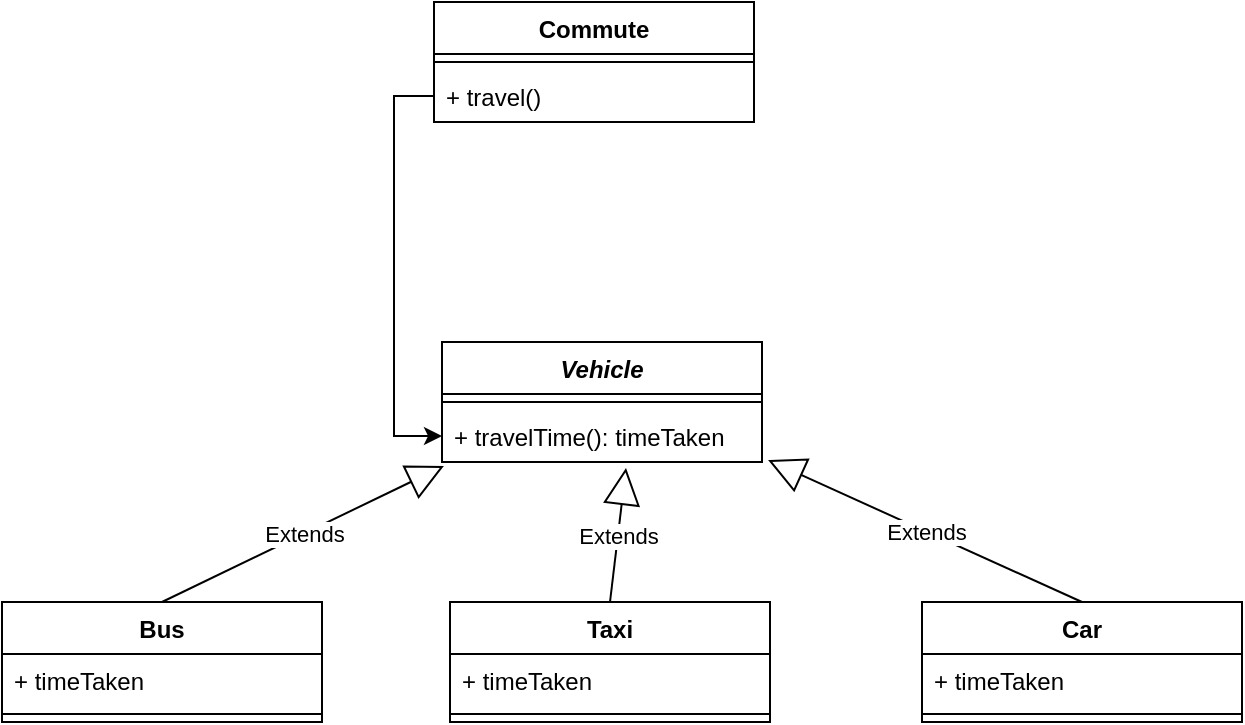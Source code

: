 <mxfile version="14.6.13" type="device"><diagram id="4Z4oEX5TiH6dujm_ldtj" name="Страница 1"><mxGraphModel dx="1086" dy="806" grid="1" gridSize="10" guides="1" tooltips="1" connect="1" arrows="1" fold="1" page="1" pageScale="1" pageWidth="827" pageHeight="1169" math="0" shadow="0"><root><mxCell id="0"/><mxCell id="1" parent="0"/><mxCell id="wRg15Sw-i_pBbp9gmiWo-25" value="Commute" style="swimlane;fontStyle=1;align=center;verticalAlign=top;childLayout=stackLayout;horizontal=1;startSize=26;horizontalStack=0;resizeParent=1;resizeParentMax=0;resizeLast=0;collapsible=1;marginBottom=0;" vertex="1" parent="1"><mxGeometry x="320" y="210" width="160" height="60" as="geometry"/></mxCell><mxCell id="wRg15Sw-i_pBbp9gmiWo-27" value="" style="line;strokeWidth=1;fillColor=none;align=left;verticalAlign=middle;spacingTop=-1;spacingLeft=3;spacingRight=3;rotatable=0;labelPosition=right;points=[];portConstraint=eastwest;" vertex="1" parent="wRg15Sw-i_pBbp9gmiWo-25"><mxGeometry y="26" width="160" height="8" as="geometry"/></mxCell><mxCell id="wRg15Sw-i_pBbp9gmiWo-28" value="+ travel()" style="text;strokeColor=none;fillColor=none;align=left;verticalAlign=top;spacingLeft=4;spacingRight=4;overflow=hidden;rotatable=0;points=[[0,0.5],[1,0.5]];portConstraint=eastwest;" vertex="1" parent="wRg15Sw-i_pBbp9gmiWo-25"><mxGeometry y="34" width="160" height="26" as="geometry"/></mxCell><mxCell id="wRg15Sw-i_pBbp9gmiWo-30" value="" style="group" vertex="1" connectable="0" parent="1"><mxGeometry x="104" y="380" width="620" height="190" as="geometry"/></mxCell><mxCell id="wRg15Sw-i_pBbp9gmiWo-7" value="Vehicle" style="swimlane;fontStyle=3;align=center;verticalAlign=top;childLayout=stackLayout;horizontal=1;startSize=26;horizontalStack=0;resizeParent=1;resizeParentMax=0;resizeLast=0;collapsible=1;marginBottom=0;" vertex="1" parent="wRg15Sw-i_pBbp9gmiWo-30"><mxGeometry x="220" width="160" height="60" as="geometry"/></mxCell><mxCell id="wRg15Sw-i_pBbp9gmiWo-29" value="" style="group" vertex="1" connectable="0" parent="wRg15Sw-i_pBbp9gmiWo-7"><mxGeometry y="26" width="160" height="34" as="geometry"/></mxCell><mxCell id="wRg15Sw-i_pBbp9gmiWo-9" value="" style="line;strokeWidth=1;fillColor=none;align=left;verticalAlign=middle;spacingTop=-1;spacingLeft=3;spacingRight=3;rotatable=0;labelPosition=right;points=[];portConstraint=eastwest;" vertex="1" parent="wRg15Sw-i_pBbp9gmiWo-29"><mxGeometry width="160" height="8" as="geometry"/></mxCell><mxCell id="wRg15Sw-i_pBbp9gmiWo-10" value="+ travelTime(): timeTaken" style="text;strokeColor=none;fillColor=none;align=left;verticalAlign=top;spacingLeft=4;spacingRight=4;overflow=hidden;rotatable=0;points=[[0,0.5],[1,0.5]];portConstraint=eastwest;" vertex="1" parent="wRg15Sw-i_pBbp9gmiWo-29"><mxGeometry y="8" width="160" height="26" as="geometry"/></mxCell><mxCell id="wRg15Sw-i_pBbp9gmiWo-11" value="Bus" style="swimlane;fontStyle=1;align=center;verticalAlign=top;childLayout=stackLayout;horizontal=1;startSize=26;horizontalStack=0;resizeParent=1;resizeParentMax=0;resizeLast=0;collapsible=1;marginBottom=0;" vertex="1" parent="wRg15Sw-i_pBbp9gmiWo-30"><mxGeometry y="130" width="160" height="60" as="geometry"/></mxCell><mxCell id="wRg15Sw-i_pBbp9gmiWo-12" value="+ timeTaken" style="text;strokeColor=none;fillColor=none;align=left;verticalAlign=top;spacingLeft=4;spacingRight=4;overflow=hidden;rotatable=0;points=[[0,0.5],[1,0.5]];portConstraint=eastwest;" vertex="1" parent="wRg15Sw-i_pBbp9gmiWo-11"><mxGeometry y="26" width="160" height="26" as="geometry"/></mxCell><mxCell id="wRg15Sw-i_pBbp9gmiWo-13" value="" style="line;strokeWidth=1;fillColor=none;align=left;verticalAlign=middle;spacingTop=-1;spacingLeft=3;spacingRight=3;rotatable=0;labelPosition=right;points=[];portConstraint=eastwest;" vertex="1" parent="wRg15Sw-i_pBbp9gmiWo-11"><mxGeometry y="52" width="160" height="8" as="geometry"/></mxCell><mxCell id="wRg15Sw-i_pBbp9gmiWo-15" value="Taxi" style="swimlane;fontStyle=1;align=center;verticalAlign=top;childLayout=stackLayout;horizontal=1;startSize=26;horizontalStack=0;resizeParent=1;resizeParentMax=0;resizeLast=0;collapsible=1;marginBottom=0;" vertex="1" parent="wRg15Sw-i_pBbp9gmiWo-30"><mxGeometry x="224" y="130" width="160" height="60" as="geometry"/></mxCell><mxCell id="wRg15Sw-i_pBbp9gmiWo-16" value="+ timeTaken" style="text;strokeColor=none;fillColor=none;align=left;verticalAlign=top;spacingLeft=4;spacingRight=4;overflow=hidden;rotatable=0;points=[[0,0.5],[1,0.5]];portConstraint=eastwest;" vertex="1" parent="wRg15Sw-i_pBbp9gmiWo-15"><mxGeometry y="26" width="160" height="26" as="geometry"/></mxCell><mxCell id="wRg15Sw-i_pBbp9gmiWo-17" value="" style="line;strokeWidth=1;fillColor=none;align=left;verticalAlign=middle;spacingTop=-1;spacingLeft=3;spacingRight=3;rotatable=0;labelPosition=right;points=[];portConstraint=eastwest;" vertex="1" parent="wRg15Sw-i_pBbp9gmiWo-15"><mxGeometry y="52" width="160" height="8" as="geometry"/></mxCell><mxCell id="wRg15Sw-i_pBbp9gmiWo-18" value="Car" style="swimlane;fontStyle=1;align=center;verticalAlign=top;childLayout=stackLayout;horizontal=1;startSize=26;horizontalStack=0;resizeParent=1;resizeParentMax=0;resizeLast=0;collapsible=1;marginBottom=0;" vertex="1" parent="wRg15Sw-i_pBbp9gmiWo-30"><mxGeometry x="460" y="130" width="160" height="60" as="geometry"/></mxCell><mxCell id="wRg15Sw-i_pBbp9gmiWo-19" value="+ timeTaken" style="text;strokeColor=none;fillColor=none;align=left;verticalAlign=top;spacingLeft=4;spacingRight=4;overflow=hidden;rotatable=0;points=[[0,0.5],[1,0.5]];portConstraint=eastwest;" vertex="1" parent="wRg15Sw-i_pBbp9gmiWo-18"><mxGeometry y="26" width="160" height="26" as="geometry"/></mxCell><mxCell id="wRg15Sw-i_pBbp9gmiWo-20" value="" style="line;strokeWidth=1;fillColor=none;align=left;verticalAlign=middle;spacingTop=-1;spacingLeft=3;spacingRight=3;rotatable=0;labelPosition=right;points=[];portConstraint=eastwest;" vertex="1" parent="wRg15Sw-i_pBbp9gmiWo-18"><mxGeometry y="52" width="160" height="8" as="geometry"/></mxCell><mxCell id="wRg15Sw-i_pBbp9gmiWo-22" value="Extends" style="endArrow=block;endSize=16;endFill=0;html=1;exitX=0.5;exitY=0;exitDx=0;exitDy=0;entryX=0.006;entryY=1.077;entryDx=0;entryDy=0;entryPerimeter=0;" edge="1" parent="wRg15Sw-i_pBbp9gmiWo-30" source="wRg15Sw-i_pBbp9gmiWo-11" target="wRg15Sw-i_pBbp9gmiWo-10"><mxGeometry width="160" relative="1" as="geometry"><mxPoint x="220" y="140" as="sourcePoint"/><mxPoint x="380" y="140" as="targetPoint"/></mxGeometry></mxCell><mxCell id="wRg15Sw-i_pBbp9gmiWo-23" value="Extends" style="endArrow=block;endSize=16;endFill=0;html=1;entryX=0.575;entryY=1.115;entryDx=0;entryDy=0;entryPerimeter=0;exitX=0.5;exitY=0;exitDx=0;exitDy=0;" edge="1" parent="wRg15Sw-i_pBbp9gmiWo-30" source="wRg15Sw-i_pBbp9gmiWo-15" target="wRg15Sw-i_pBbp9gmiWo-10"><mxGeometry width="160" relative="1" as="geometry"><mxPoint x="220" y="140" as="sourcePoint"/><mxPoint x="380" y="140" as="targetPoint"/></mxGeometry></mxCell><mxCell id="wRg15Sw-i_pBbp9gmiWo-24" value="Extends" style="endArrow=block;endSize=16;endFill=0;html=1;exitX=0.5;exitY=0;exitDx=0;exitDy=0;entryX=1.019;entryY=0.962;entryDx=0;entryDy=0;entryPerimeter=0;" edge="1" parent="wRg15Sw-i_pBbp9gmiWo-30" source="wRg15Sw-i_pBbp9gmiWo-18" target="wRg15Sw-i_pBbp9gmiWo-10"><mxGeometry width="160" relative="1" as="geometry"><mxPoint x="220" y="140" as="sourcePoint"/><mxPoint x="380" y="140" as="targetPoint"/></mxGeometry></mxCell><mxCell id="wRg15Sw-i_pBbp9gmiWo-31" style="edgeStyle=orthogonalEdgeStyle;rounded=0;orthogonalLoop=1;jettySize=auto;html=1;exitX=0;exitY=0.5;exitDx=0;exitDy=0;entryX=0;entryY=0.5;entryDx=0;entryDy=0;" edge="1" parent="1" source="wRg15Sw-i_pBbp9gmiWo-28" target="wRg15Sw-i_pBbp9gmiWo-10"><mxGeometry relative="1" as="geometry"/></mxCell></root></mxGraphModel></diagram></mxfile>